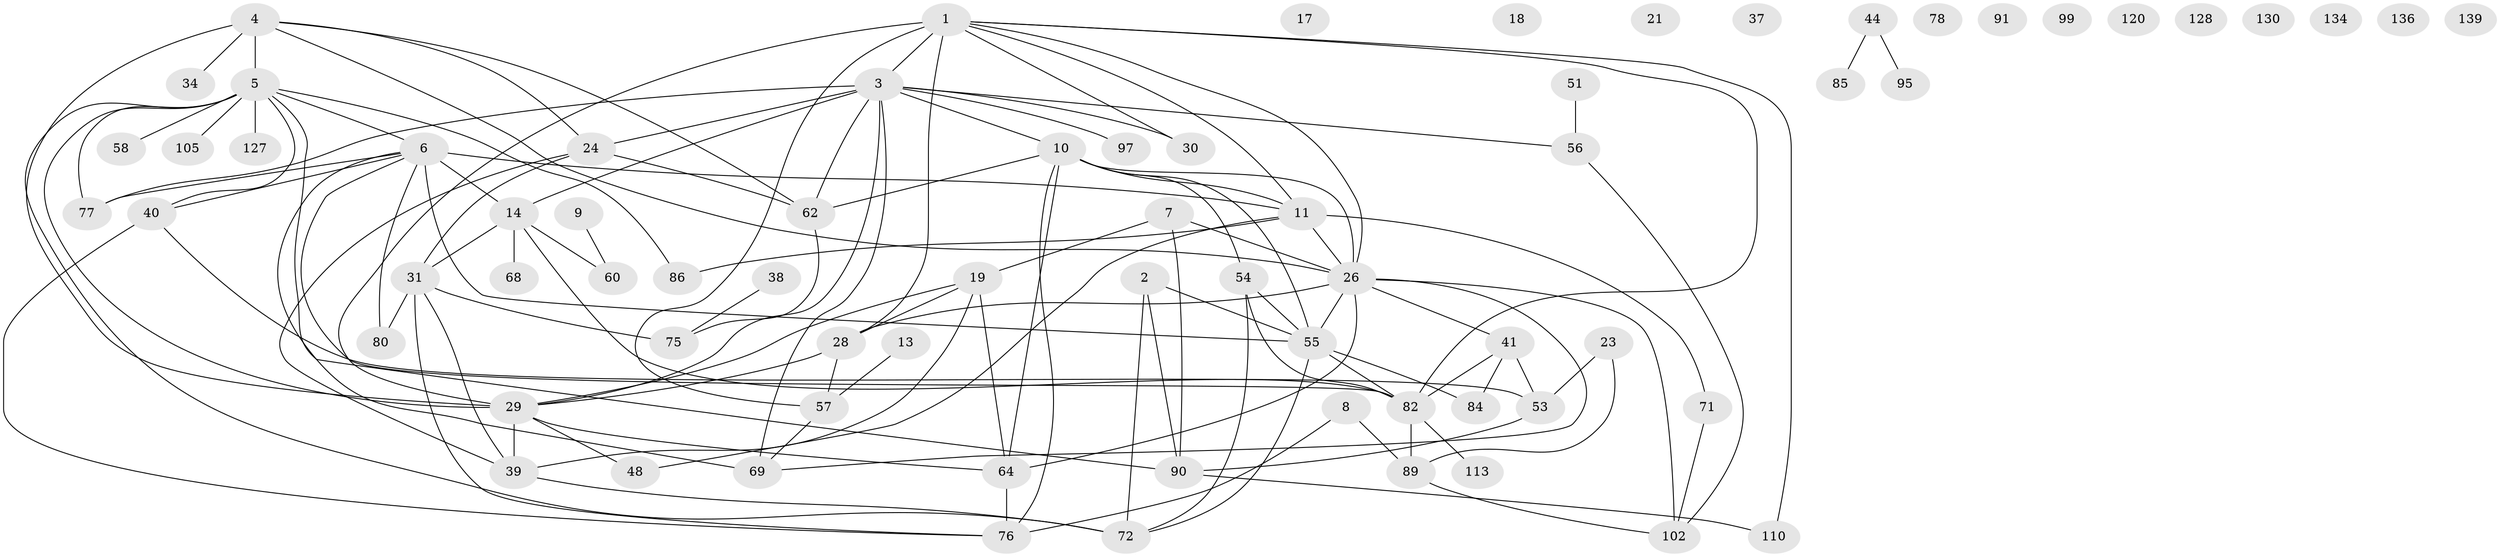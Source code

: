 // original degree distribution, {6: 0.041666666666666664, 4: 0.1875, 7: 0.027777777777777776, 3: 0.2152777777777778, 2: 0.16666666666666666, 1: 0.19444444444444445, 5: 0.0763888888888889, 0: 0.09027777777777778}
// Generated by graph-tools (version 1.1) at 2025/12/03/09/25 04:12:54]
// undirected, 72 vertices, 118 edges
graph export_dot {
graph [start="1"]
  node [color=gray90,style=filled];
  1 [super="+15+92"];
  2 [super="+25+36"];
  3 [super="+16+65+12+49"];
  4;
  5 [super="+81"];
  6 [super="+93"];
  7;
  8 [super="+27"];
  9 [super="+43"];
  10 [super="+32"];
  11 [super="+109+107"];
  13;
  14 [super="+20+45"];
  17;
  18;
  19 [super="+22"];
  21;
  23 [super="+46+122+47"];
  24 [super="+33"];
  26 [super="+70+137+52"];
  28 [super="+42"];
  29 [super="+73+142+129"];
  30 [super="+104"];
  31 [super="+111+114+116+126+50"];
  34;
  37;
  38;
  39 [super="+59"];
  40;
  41 [super="+66"];
  44 [super="+94"];
  48;
  51;
  53;
  54 [super="+67"];
  55 [super="+131+61"];
  56 [super="+63+143"];
  57 [super="+98"];
  58;
  60 [super="+112"];
  62 [super="+117+101"];
  64 [super="+100"];
  68;
  69;
  71;
  72;
  75;
  76 [super="+87"];
  77;
  78;
  80;
  82 [super="+125+141+83"];
  84;
  85;
  86 [super="+88"];
  89 [super="+135"];
  90 [super="+132+140"];
  91;
  95;
  97;
  99;
  102 [super="+106"];
  105;
  110;
  113 [super="+115"];
  120;
  127;
  128;
  130;
  134;
  136;
  139;
  1 -- 29 [weight=2];
  1 -- 110;
  1 -- 82;
  1 -- 26;
  1 -- 57;
  1 -- 28;
  1 -- 11;
  1 -- 30;
  1 -- 3;
  2 -- 72;
  2 -- 90;
  2 -- 55;
  3 -- 30;
  3 -- 97;
  3 -- 56;
  3 -- 24;
  3 -- 69 [weight=2];
  3 -- 14;
  3 -- 77;
  3 -- 10;
  3 -- 29;
  3 -- 62;
  4 -- 34;
  4 -- 29 [weight=2];
  4 -- 24;
  4 -- 26;
  4 -- 5;
  4 -- 62;
  5 -- 58;
  5 -- 72;
  5 -- 105;
  5 -- 127;
  5 -- 86;
  5 -- 29;
  5 -- 40;
  5 -- 90;
  5 -- 77;
  5 -- 6;
  6 -- 69;
  6 -- 77;
  6 -- 14 [weight=3];
  6 -- 11;
  6 -- 80;
  6 -- 82;
  6 -- 55;
  6 -- 40;
  7 -- 19;
  7 -- 90;
  7 -- 26;
  8 -- 89;
  8 -- 76;
  9 -- 60;
  10 -- 62;
  10 -- 64;
  10 -- 55 [weight=2];
  10 -- 54;
  10 -- 76;
  10 -- 26;
  10 -- 11 [weight=2];
  11 -- 48;
  11 -- 26;
  11 -- 86;
  11 -- 71;
  13 -- 57;
  14 -- 68;
  14 -- 31;
  14 -- 60;
  14 -- 82;
  19 -- 64;
  19 -- 29;
  19 -- 28;
  19 -- 39;
  23 -- 53;
  23 -- 89;
  24 -- 39 [weight=2];
  24 -- 31;
  24 -- 62;
  26 -- 69;
  26 -- 41;
  26 -- 28;
  26 -- 64;
  26 -- 55;
  26 -- 102;
  28 -- 29;
  28 -- 57;
  29 -- 64;
  29 -- 48;
  29 -- 39;
  31 -- 75;
  31 -- 39;
  31 -- 80;
  31 -- 76;
  38 -- 75;
  39 -- 72;
  40 -- 53;
  40 -- 76;
  41 -- 53;
  41 -- 82;
  41 -- 84;
  44 -- 85;
  44 -- 95;
  51 -- 56;
  53 -- 90;
  54 -- 55;
  54 -- 72;
  54 -- 82;
  55 -- 82;
  55 -- 84;
  55 -- 72;
  56 -- 102;
  57 -- 69;
  62 -- 75;
  64 -- 76;
  71 -- 102;
  82 -- 89;
  82 -- 113;
  89 -- 102;
  90 -- 110;
}
